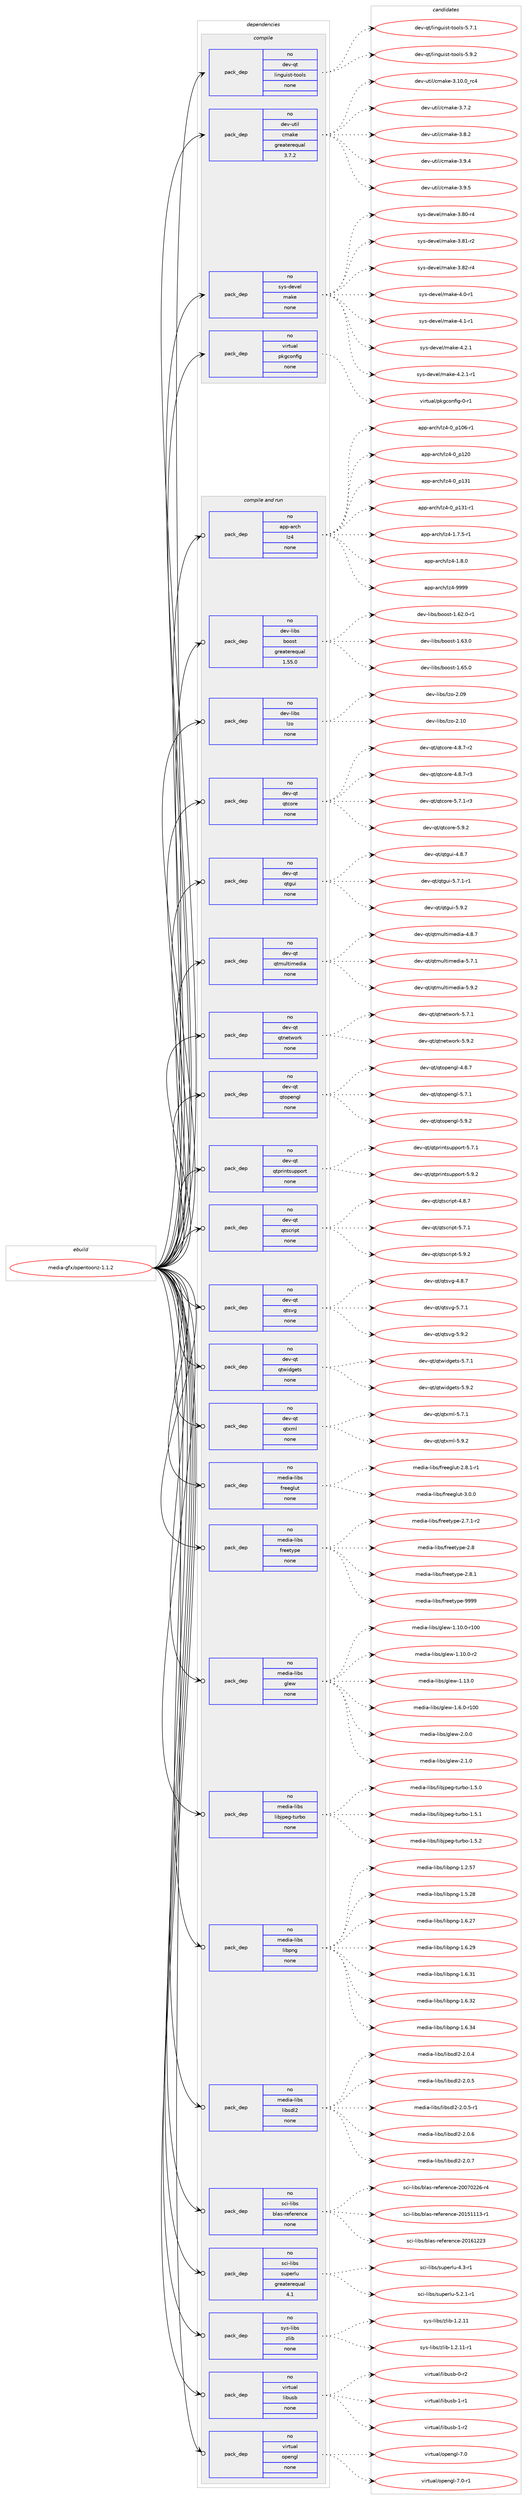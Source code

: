 digraph prolog {

# *************
# Graph options
# *************

newrank=true;
concentrate=true;
compound=true;
graph [rankdir=LR,fontname=Helvetica,fontsize=10,ranksep=1.5];#, ranksep=2.5, nodesep=0.2];
edge  [arrowhead=vee];
node  [fontname=Helvetica,fontsize=10];

# **********
# The ebuild
# **********

subgraph cluster_leftcol {
color=gray;
rank=same;
label=<<i>ebuild</i>>;
id [label="media-gfx/opentoonz-1.1.2", color=red, width=4, href="../media-gfx/opentoonz-1.1.2.svg"];
}

# ****************
# The dependencies
# ****************

subgraph cluster_midcol {
color=gray;
label=<<i>dependencies</i>>;
subgraph cluster_compile {
fillcolor="#eeeeee";
style=filled;
label=<<i>compile</i>>;
subgraph pack263258 {
dependency357050 [label=<<TABLE BORDER="0" CELLBORDER="1" CELLSPACING="0" CELLPADDING="4" WIDTH="220"><TR><TD ROWSPAN="6" CELLPADDING="30">pack_dep</TD></TR><TR><TD WIDTH="110">no</TD></TR><TR><TD>dev-qt</TD></TR><TR><TD>linguist-tools</TD></TR><TR><TD>none</TD></TR><TR><TD></TD></TR></TABLE>>, shape=none, color=blue];
}
id:e -> dependency357050:w [weight=20,style="solid",arrowhead="vee"];
subgraph pack263259 {
dependency357051 [label=<<TABLE BORDER="0" CELLBORDER="1" CELLSPACING="0" CELLPADDING="4" WIDTH="220"><TR><TD ROWSPAN="6" CELLPADDING="30">pack_dep</TD></TR><TR><TD WIDTH="110">no</TD></TR><TR><TD>dev-util</TD></TR><TR><TD>cmake</TD></TR><TR><TD>greaterequal</TD></TR><TR><TD>3.7.2</TD></TR></TABLE>>, shape=none, color=blue];
}
id:e -> dependency357051:w [weight=20,style="solid",arrowhead="vee"];
subgraph pack263260 {
dependency357052 [label=<<TABLE BORDER="0" CELLBORDER="1" CELLSPACING="0" CELLPADDING="4" WIDTH="220"><TR><TD ROWSPAN="6" CELLPADDING="30">pack_dep</TD></TR><TR><TD WIDTH="110">no</TD></TR><TR><TD>sys-devel</TD></TR><TR><TD>make</TD></TR><TR><TD>none</TD></TR><TR><TD></TD></TR></TABLE>>, shape=none, color=blue];
}
id:e -> dependency357052:w [weight=20,style="solid",arrowhead="vee"];
subgraph pack263261 {
dependency357053 [label=<<TABLE BORDER="0" CELLBORDER="1" CELLSPACING="0" CELLPADDING="4" WIDTH="220"><TR><TD ROWSPAN="6" CELLPADDING="30">pack_dep</TD></TR><TR><TD WIDTH="110">no</TD></TR><TR><TD>virtual</TD></TR><TR><TD>pkgconfig</TD></TR><TR><TD>none</TD></TR><TR><TD></TD></TR></TABLE>>, shape=none, color=blue];
}
id:e -> dependency357053:w [weight=20,style="solid",arrowhead="vee"];
}
subgraph cluster_compileandrun {
fillcolor="#eeeeee";
style=filled;
label=<<i>compile and run</i>>;
subgraph pack263262 {
dependency357054 [label=<<TABLE BORDER="0" CELLBORDER="1" CELLSPACING="0" CELLPADDING="4" WIDTH="220"><TR><TD ROWSPAN="6" CELLPADDING="30">pack_dep</TD></TR><TR><TD WIDTH="110">no</TD></TR><TR><TD>app-arch</TD></TR><TR><TD>lz4</TD></TR><TR><TD>none</TD></TR><TR><TD></TD></TR></TABLE>>, shape=none, color=blue];
}
id:e -> dependency357054:w [weight=20,style="solid",arrowhead="odotvee"];
subgraph pack263263 {
dependency357055 [label=<<TABLE BORDER="0" CELLBORDER="1" CELLSPACING="0" CELLPADDING="4" WIDTH="220"><TR><TD ROWSPAN="6" CELLPADDING="30">pack_dep</TD></TR><TR><TD WIDTH="110">no</TD></TR><TR><TD>dev-libs</TD></TR><TR><TD>boost</TD></TR><TR><TD>greaterequal</TD></TR><TR><TD>1.55.0</TD></TR></TABLE>>, shape=none, color=blue];
}
id:e -> dependency357055:w [weight=20,style="solid",arrowhead="odotvee"];
subgraph pack263264 {
dependency357056 [label=<<TABLE BORDER="0" CELLBORDER="1" CELLSPACING="0" CELLPADDING="4" WIDTH="220"><TR><TD ROWSPAN="6" CELLPADDING="30">pack_dep</TD></TR><TR><TD WIDTH="110">no</TD></TR><TR><TD>dev-libs</TD></TR><TR><TD>lzo</TD></TR><TR><TD>none</TD></TR><TR><TD></TD></TR></TABLE>>, shape=none, color=blue];
}
id:e -> dependency357056:w [weight=20,style="solid",arrowhead="odotvee"];
subgraph pack263265 {
dependency357057 [label=<<TABLE BORDER="0" CELLBORDER="1" CELLSPACING="0" CELLPADDING="4" WIDTH="220"><TR><TD ROWSPAN="6" CELLPADDING="30">pack_dep</TD></TR><TR><TD WIDTH="110">no</TD></TR><TR><TD>dev-qt</TD></TR><TR><TD>qtcore</TD></TR><TR><TD>none</TD></TR><TR><TD></TD></TR></TABLE>>, shape=none, color=blue];
}
id:e -> dependency357057:w [weight=20,style="solid",arrowhead="odotvee"];
subgraph pack263266 {
dependency357058 [label=<<TABLE BORDER="0" CELLBORDER="1" CELLSPACING="0" CELLPADDING="4" WIDTH="220"><TR><TD ROWSPAN="6" CELLPADDING="30">pack_dep</TD></TR><TR><TD WIDTH="110">no</TD></TR><TR><TD>dev-qt</TD></TR><TR><TD>qtgui</TD></TR><TR><TD>none</TD></TR><TR><TD></TD></TR></TABLE>>, shape=none, color=blue];
}
id:e -> dependency357058:w [weight=20,style="solid",arrowhead="odotvee"];
subgraph pack263267 {
dependency357059 [label=<<TABLE BORDER="0" CELLBORDER="1" CELLSPACING="0" CELLPADDING="4" WIDTH="220"><TR><TD ROWSPAN="6" CELLPADDING="30">pack_dep</TD></TR><TR><TD WIDTH="110">no</TD></TR><TR><TD>dev-qt</TD></TR><TR><TD>qtmultimedia</TD></TR><TR><TD>none</TD></TR><TR><TD></TD></TR></TABLE>>, shape=none, color=blue];
}
id:e -> dependency357059:w [weight=20,style="solid",arrowhead="odotvee"];
subgraph pack263268 {
dependency357060 [label=<<TABLE BORDER="0" CELLBORDER="1" CELLSPACING="0" CELLPADDING="4" WIDTH="220"><TR><TD ROWSPAN="6" CELLPADDING="30">pack_dep</TD></TR><TR><TD WIDTH="110">no</TD></TR><TR><TD>dev-qt</TD></TR><TR><TD>qtnetwork</TD></TR><TR><TD>none</TD></TR><TR><TD></TD></TR></TABLE>>, shape=none, color=blue];
}
id:e -> dependency357060:w [weight=20,style="solid",arrowhead="odotvee"];
subgraph pack263269 {
dependency357061 [label=<<TABLE BORDER="0" CELLBORDER="1" CELLSPACING="0" CELLPADDING="4" WIDTH="220"><TR><TD ROWSPAN="6" CELLPADDING="30">pack_dep</TD></TR><TR><TD WIDTH="110">no</TD></TR><TR><TD>dev-qt</TD></TR><TR><TD>qtopengl</TD></TR><TR><TD>none</TD></TR><TR><TD></TD></TR></TABLE>>, shape=none, color=blue];
}
id:e -> dependency357061:w [weight=20,style="solid",arrowhead="odotvee"];
subgraph pack263270 {
dependency357062 [label=<<TABLE BORDER="0" CELLBORDER="1" CELLSPACING="0" CELLPADDING="4" WIDTH="220"><TR><TD ROWSPAN="6" CELLPADDING="30">pack_dep</TD></TR><TR><TD WIDTH="110">no</TD></TR><TR><TD>dev-qt</TD></TR><TR><TD>qtprintsupport</TD></TR><TR><TD>none</TD></TR><TR><TD></TD></TR></TABLE>>, shape=none, color=blue];
}
id:e -> dependency357062:w [weight=20,style="solid",arrowhead="odotvee"];
subgraph pack263271 {
dependency357063 [label=<<TABLE BORDER="0" CELLBORDER="1" CELLSPACING="0" CELLPADDING="4" WIDTH="220"><TR><TD ROWSPAN="6" CELLPADDING="30">pack_dep</TD></TR><TR><TD WIDTH="110">no</TD></TR><TR><TD>dev-qt</TD></TR><TR><TD>qtscript</TD></TR><TR><TD>none</TD></TR><TR><TD></TD></TR></TABLE>>, shape=none, color=blue];
}
id:e -> dependency357063:w [weight=20,style="solid",arrowhead="odotvee"];
subgraph pack263272 {
dependency357064 [label=<<TABLE BORDER="0" CELLBORDER="1" CELLSPACING="0" CELLPADDING="4" WIDTH="220"><TR><TD ROWSPAN="6" CELLPADDING="30">pack_dep</TD></TR><TR><TD WIDTH="110">no</TD></TR><TR><TD>dev-qt</TD></TR><TR><TD>qtsvg</TD></TR><TR><TD>none</TD></TR><TR><TD></TD></TR></TABLE>>, shape=none, color=blue];
}
id:e -> dependency357064:w [weight=20,style="solid",arrowhead="odotvee"];
subgraph pack263273 {
dependency357065 [label=<<TABLE BORDER="0" CELLBORDER="1" CELLSPACING="0" CELLPADDING="4" WIDTH="220"><TR><TD ROWSPAN="6" CELLPADDING="30">pack_dep</TD></TR><TR><TD WIDTH="110">no</TD></TR><TR><TD>dev-qt</TD></TR><TR><TD>qtwidgets</TD></TR><TR><TD>none</TD></TR><TR><TD></TD></TR></TABLE>>, shape=none, color=blue];
}
id:e -> dependency357065:w [weight=20,style="solid",arrowhead="odotvee"];
subgraph pack263274 {
dependency357066 [label=<<TABLE BORDER="0" CELLBORDER="1" CELLSPACING="0" CELLPADDING="4" WIDTH="220"><TR><TD ROWSPAN="6" CELLPADDING="30">pack_dep</TD></TR><TR><TD WIDTH="110">no</TD></TR><TR><TD>dev-qt</TD></TR><TR><TD>qtxml</TD></TR><TR><TD>none</TD></TR><TR><TD></TD></TR></TABLE>>, shape=none, color=blue];
}
id:e -> dependency357066:w [weight=20,style="solid",arrowhead="odotvee"];
subgraph pack263275 {
dependency357067 [label=<<TABLE BORDER="0" CELLBORDER="1" CELLSPACING="0" CELLPADDING="4" WIDTH="220"><TR><TD ROWSPAN="6" CELLPADDING="30">pack_dep</TD></TR><TR><TD WIDTH="110">no</TD></TR><TR><TD>media-libs</TD></TR><TR><TD>freeglut</TD></TR><TR><TD>none</TD></TR><TR><TD></TD></TR></TABLE>>, shape=none, color=blue];
}
id:e -> dependency357067:w [weight=20,style="solid",arrowhead="odotvee"];
subgraph pack263276 {
dependency357068 [label=<<TABLE BORDER="0" CELLBORDER="1" CELLSPACING="0" CELLPADDING="4" WIDTH="220"><TR><TD ROWSPAN="6" CELLPADDING="30">pack_dep</TD></TR><TR><TD WIDTH="110">no</TD></TR><TR><TD>media-libs</TD></TR><TR><TD>freetype</TD></TR><TR><TD>none</TD></TR><TR><TD></TD></TR></TABLE>>, shape=none, color=blue];
}
id:e -> dependency357068:w [weight=20,style="solid",arrowhead="odotvee"];
subgraph pack263277 {
dependency357069 [label=<<TABLE BORDER="0" CELLBORDER="1" CELLSPACING="0" CELLPADDING="4" WIDTH="220"><TR><TD ROWSPAN="6" CELLPADDING="30">pack_dep</TD></TR><TR><TD WIDTH="110">no</TD></TR><TR><TD>media-libs</TD></TR><TR><TD>glew</TD></TR><TR><TD>none</TD></TR><TR><TD></TD></TR></TABLE>>, shape=none, color=blue];
}
id:e -> dependency357069:w [weight=20,style="solid",arrowhead="odotvee"];
subgraph pack263278 {
dependency357070 [label=<<TABLE BORDER="0" CELLBORDER="1" CELLSPACING="0" CELLPADDING="4" WIDTH="220"><TR><TD ROWSPAN="6" CELLPADDING="30">pack_dep</TD></TR><TR><TD WIDTH="110">no</TD></TR><TR><TD>media-libs</TD></TR><TR><TD>libjpeg-turbo</TD></TR><TR><TD>none</TD></TR><TR><TD></TD></TR></TABLE>>, shape=none, color=blue];
}
id:e -> dependency357070:w [weight=20,style="solid",arrowhead="odotvee"];
subgraph pack263279 {
dependency357071 [label=<<TABLE BORDER="0" CELLBORDER="1" CELLSPACING="0" CELLPADDING="4" WIDTH="220"><TR><TD ROWSPAN="6" CELLPADDING="30">pack_dep</TD></TR><TR><TD WIDTH="110">no</TD></TR><TR><TD>media-libs</TD></TR><TR><TD>libpng</TD></TR><TR><TD>none</TD></TR><TR><TD></TD></TR></TABLE>>, shape=none, color=blue];
}
id:e -> dependency357071:w [weight=20,style="solid",arrowhead="odotvee"];
subgraph pack263280 {
dependency357072 [label=<<TABLE BORDER="0" CELLBORDER="1" CELLSPACING="0" CELLPADDING="4" WIDTH="220"><TR><TD ROWSPAN="6" CELLPADDING="30">pack_dep</TD></TR><TR><TD WIDTH="110">no</TD></TR><TR><TD>media-libs</TD></TR><TR><TD>libsdl2</TD></TR><TR><TD>none</TD></TR><TR><TD></TD></TR></TABLE>>, shape=none, color=blue];
}
id:e -> dependency357072:w [weight=20,style="solid",arrowhead="odotvee"];
subgraph pack263281 {
dependency357073 [label=<<TABLE BORDER="0" CELLBORDER="1" CELLSPACING="0" CELLPADDING="4" WIDTH="220"><TR><TD ROWSPAN="6" CELLPADDING="30">pack_dep</TD></TR><TR><TD WIDTH="110">no</TD></TR><TR><TD>sci-libs</TD></TR><TR><TD>blas-reference</TD></TR><TR><TD>none</TD></TR><TR><TD></TD></TR></TABLE>>, shape=none, color=blue];
}
id:e -> dependency357073:w [weight=20,style="solid",arrowhead="odotvee"];
subgraph pack263282 {
dependency357074 [label=<<TABLE BORDER="0" CELLBORDER="1" CELLSPACING="0" CELLPADDING="4" WIDTH="220"><TR><TD ROWSPAN="6" CELLPADDING="30">pack_dep</TD></TR><TR><TD WIDTH="110">no</TD></TR><TR><TD>sci-libs</TD></TR><TR><TD>superlu</TD></TR><TR><TD>greaterequal</TD></TR><TR><TD>4.1</TD></TR></TABLE>>, shape=none, color=blue];
}
id:e -> dependency357074:w [weight=20,style="solid",arrowhead="odotvee"];
subgraph pack263283 {
dependency357075 [label=<<TABLE BORDER="0" CELLBORDER="1" CELLSPACING="0" CELLPADDING="4" WIDTH="220"><TR><TD ROWSPAN="6" CELLPADDING="30">pack_dep</TD></TR><TR><TD WIDTH="110">no</TD></TR><TR><TD>sys-libs</TD></TR><TR><TD>zlib</TD></TR><TR><TD>none</TD></TR><TR><TD></TD></TR></TABLE>>, shape=none, color=blue];
}
id:e -> dependency357075:w [weight=20,style="solid",arrowhead="odotvee"];
subgraph pack263284 {
dependency357076 [label=<<TABLE BORDER="0" CELLBORDER="1" CELLSPACING="0" CELLPADDING="4" WIDTH="220"><TR><TD ROWSPAN="6" CELLPADDING="30">pack_dep</TD></TR><TR><TD WIDTH="110">no</TD></TR><TR><TD>virtual</TD></TR><TR><TD>libusb</TD></TR><TR><TD>none</TD></TR><TR><TD></TD></TR></TABLE>>, shape=none, color=blue];
}
id:e -> dependency357076:w [weight=20,style="solid",arrowhead="odotvee"];
subgraph pack263285 {
dependency357077 [label=<<TABLE BORDER="0" CELLBORDER="1" CELLSPACING="0" CELLPADDING="4" WIDTH="220"><TR><TD ROWSPAN="6" CELLPADDING="30">pack_dep</TD></TR><TR><TD WIDTH="110">no</TD></TR><TR><TD>virtual</TD></TR><TR><TD>opengl</TD></TR><TR><TD>none</TD></TR><TR><TD></TD></TR></TABLE>>, shape=none, color=blue];
}
id:e -> dependency357077:w [weight=20,style="solid",arrowhead="odotvee"];
}
subgraph cluster_run {
fillcolor="#eeeeee";
style=filled;
label=<<i>run</i>>;
}
}

# **************
# The candidates
# **************

subgraph cluster_choices {
rank=same;
color=gray;
label=<<i>candidates</i>>;

subgraph choice263258 {
color=black;
nodesep=1;
choice100101118451131164710810511010311710511511645116111111108115455346554649 [label="dev-qt/linguist-tools-5.7.1", color=red, width=4,href="../dev-qt/linguist-tools-5.7.1.svg"];
choice100101118451131164710810511010311710511511645116111111108115455346574650 [label="dev-qt/linguist-tools-5.9.2", color=red, width=4,href="../dev-qt/linguist-tools-5.9.2.svg"];
dependency357050:e -> choice100101118451131164710810511010311710511511645116111111108115455346554649:w [style=dotted,weight="100"];
dependency357050:e -> choice100101118451131164710810511010311710511511645116111111108115455346574650:w [style=dotted,weight="100"];
}
subgraph choice263259 {
color=black;
nodesep=1;
choice1001011184511711610510847991099710710145514649484648951149952 [label="dev-util/cmake-3.10.0_rc4", color=red, width=4,href="../dev-util/cmake-3.10.0_rc4.svg"];
choice10010111845117116105108479910997107101455146554650 [label="dev-util/cmake-3.7.2", color=red, width=4,href="../dev-util/cmake-3.7.2.svg"];
choice10010111845117116105108479910997107101455146564650 [label="dev-util/cmake-3.8.2", color=red, width=4,href="../dev-util/cmake-3.8.2.svg"];
choice10010111845117116105108479910997107101455146574652 [label="dev-util/cmake-3.9.4", color=red, width=4,href="../dev-util/cmake-3.9.4.svg"];
choice10010111845117116105108479910997107101455146574653 [label="dev-util/cmake-3.9.5", color=red, width=4,href="../dev-util/cmake-3.9.5.svg"];
dependency357051:e -> choice1001011184511711610510847991099710710145514649484648951149952:w [style=dotted,weight="100"];
dependency357051:e -> choice10010111845117116105108479910997107101455146554650:w [style=dotted,weight="100"];
dependency357051:e -> choice10010111845117116105108479910997107101455146564650:w [style=dotted,weight="100"];
dependency357051:e -> choice10010111845117116105108479910997107101455146574652:w [style=dotted,weight="100"];
dependency357051:e -> choice10010111845117116105108479910997107101455146574653:w [style=dotted,weight="100"];
}
subgraph choice263260 {
color=black;
nodesep=1;
choice11512111545100101118101108471099710710145514656484511452 [label="sys-devel/make-3.80-r4", color=red, width=4,href="../sys-devel/make-3.80-r4.svg"];
choice11512111545100101118101108471099710710145514656494511450 [label="sys-devel/make-3.81-r2", color=red, width=4,href="../sys-devel/make-3.81-r2.svg"];
choice11512111545100101118101108471099710710145514656504511452 [label="sys-devel/make-3.82-r4", color=red, width=4,href="../sys-devel/make-3.82-r4.svg"];
choice115121115451001011181011084710997107101455246484511449 [label="sys-devel/make-4.0-r1", color=red, width=4,href="../sys-devel/make-4.0-r1.svg"];
choice115121115451001011181011084710997107101455246494511449 [label="sys-devel/make-4.1-r1", color=red, width=4,href="../sys-devel/make-4.1-r1.svg"];
choice115121115451001011181011084710997107101455246504649 [label="sys-devel/make-4.2.1", color=red, width=4,href="../sys-devel/make-4.2.1.svg"];
choice1151211154510010111810110847109971071014552465046494511449 [label="sys-devel/make-4.2.1-r1", color=red, width=4,href="../sys-devel/make-4.2.1-r1.svg"];
dependency357052:e -> choice11512111545100101118101108471099710710145514656484511452:w [style=dotted,weight="100"];
dependency357052:e -> choice11512111545100101118101108471099710710145514656494511450:w [style=dotted,weight="100"];
dependency357052:e -> choice11512111545100101118101108471099710710145514656504511452:w [style=dotted,weight="100"];
dependency357052:e -> choice115121115451001011181011084710997107101455246484511449:w [style=dotted,weight="100"];
dependency357052:e -> choice115121115451001011181011084710997107101455246494511449:w [style=dotted,weight="100"];
dependency357052:e -> choice115121115451001011181011084710997107101455246504649:w [style=dotted,weight="100"];
dependency357052:e -> choice1151211154510010111810110847109971071014552465046494511449:w [style=dotted,weight="100"];
}
subgraph choice263261 {
color=black;
nodesep=1;
choice11810511411611797108471121071039911111010210510345484511449 [label="virtual/pkgconfig-0-r1", color=red, width=4,href="../virtual/pkgconfig-0-r1.svg"];
dependency357053:e -> choice11810511411611797108471121071039911111010210510345484511449:w [style=dotted,weight="100"];
}
subgraph choice263262 {
color=black;
nodesep=1;
choice9711211245971149910447108122524548951124948544511449 [label="app-arch/lz4-0_p106-r1", color=red, width=4,href="../app-arch/lz4-0_p106-r1.svg"];
choice971121124597114991044710812252454895112495048 [label="app-arch/lz4-0_p120", color=red, width=4,href="../app-arch/lz4-0_p120.svg"];
choice971121124597114991044710812252454895112495149 [label="app-arch/lz4-0_p131", color=red, width=4,href="../app-arch/lz4-0_p131.svg"];
choice9711211245971149910447108122524548951124951494511449 [label="app-arch/lz4-0_p131-r1", color=red, width=4,href="../app-arch/lz4-0_p131-r1.svg"];
choice9711211245971149910447108122524549465546534511449 [label="app-arch/lz4-1.7.5-r1", color=red, width=4,href="../app-arch/lz4-1.7.5-r1.svg"];
choice971121124597114991044710812252454946564648 [label="app-arch/lz4-1.8.0", color=red, width=4,href="../app-arch/lz4-1.8.0.svg"];
choice9711211245971149910447108122524557575757 [label="app-arch/lz4-9999", color=red, width=4,href="../app-arch/lz4-9999.svg"];
dependency357054:e -> choice9711211245971149910447108122524548951124948544511449:w [style=dotted,weight="100"];
dependency357054:e -> choice971121124597114991044710812252454895112495048:w [style=dotted,weight="100"];
dependency357054:e -> choice971121124597114991044710812252454895112495149:w [style=dotted,weight="100"];
dependency357054:e -> choice9711211245971149910447108122524548951124951494511449:w [style=dotted,weight="100"];
dependency357054:e -> choice9711211245971149910447108122524549465546534511449:w [style=dotted,weight="100"];
dependency357054:e -> choice971121124597114991044710812252454946564648:w [style=dotted,weight="100"];
dependency357054:e -> choice9711211245971149910447108122524557575757:w [style=dotted,weight="100"];
}
subgraph choice263263 {
color=black;
nodesep=1;
choice10010111845108105981154798111111115116454946545046484511449 [label="dev-libs/boost-1.62.0-r1", color=red, width=4,href="../dev-libs/boost-1.62.0-r1.svg"];
choice1001011184510810598115479811111111511645494654514648 [label="dev-libs/boost-1.63.0", color=red, width=4,href="../dev-libs/boost-1.63.0.svg"];
choice1001011184510810598115479811111111511645494654534648 [label="dev-libs/boost-1.65.0", color=red, width=4,href="../dev-libs/boost-1.65.0.svg"];
dependency357055:e -> choice10010111845108105981154798111111115116454946545046484511449:w [style=dotted,weight="100"];
dependency357055:e -> choice1001011184510810598115479811111111511645494654514648:w [style=dotted,weight="100"];
dependency357055:e -> choice1001011184510810598115479811111111511645494654534648:w [style=dotted,weight="100"];
}
subgraph choice263264 {
color=black;
nodesep=1;
choice1001011184510810598115471081221114550464857 [label="dev-libs/lzo-2.09", color=red, width=4,href="../dev-libs/lzo-2.09.svg"];
choice1001011184510810598115471081221114550464948 [label="dev-libs/lzo-2.10", color=red, width=4,href="../dev-libs/lzo-2.10.svg"];
dependency357056:e -> choice1001011184510810598115471081221114550464857:w [style=dotted,weight="100"];
dependency357056:e -> choice1001011184510810598115471081221114550464948:w [style=dotted,weight="100"];
}
subgraph choice263265 {
color=black;
nodesep=1;
choice1001011184511311647113116991111141014552465646554511450 [label="dev-qt/qtcore-4.8.7-r2", color=red, width=4,href="../dev-qt/qtcore-4.8.7-r2.svg"];
choice1001011184511311647113116991111141014552465646554511451 [label="dev-qt/qtcore-4.8.7-r3", color=red, width=4,href="../dev-qt/qtcore-4.8.7-r3.svg"];
choice1001011184511311647113116991111141014553465546494511451 [label="dev-qt/qtcore-5.7.1-r3", color=red, width=4,href="../dev-qt/qtcore-5.7.1-r3.svg"];
choice100101118451131164711311699111114101455346574650 [label="dev-qt/qtcore-5.9.2", color=red, width=4,href="../dev-qt/qtcore-5.9.2.svg"];
dependency357057:e -> choice1001011184511311647113116991111141014552465646554511450:w [style=dotted,weight="100"];
dependency357057:e -> choice1001011184511311647113116991111141014552465646554511451:w [style=dotted,weight="100"];
dependency357057:e -> choice1001011184511311647113116991111141014553465546494511451:w [style=dotted,weight="100"];
dependency357057:e -> choice100101118451131164711311699111114101455346574650:w [style=dotted,weight="100"];
}
subgraph choice263266 {
color=black;
nodesep=1;
choice1001011184511311647113116103117105455246564655 [label="dev-qt/qtgui-4.8.7", color=red, width=4,href="../dev-qt/qtgui-4.8.7.svg"];
choice10010111845113116471131161031171054553465546494511449 [label="dev-qt/qtgui-5.7.1-r1", color=red, width=4,href="../dev-qt/qtgui-5.7.1-r1.svg"];
choice1001011184511311647113116103117105455346574650 [label="dev-qt/qtgui-5.9.2", color=red, width=4,href="../dev-qt/qtgui-5.9.2.svg"];
dependency357058:e -> choice1001011184511311647113116103117105455246564655:w [style=dotted,weight="100"];
dependency357058:e -> choice10010111845113116471131161031171054553465546494511449:w [style=dotted,weight="100"];
dependency357058:e -> choice1001011184511311647113116103117105455346574650:w [style=dotted,weight="100"];
}
subgraph choice263267 {
color=black;
nodesep=1;
choice100101118451131164711311610911710811610510910110010597455246564655 [label="dev-qt/qtmultimedia-4.8.7", color=red, width=4,href="../dev-qt/qtmultimedia-4.8.7.svg"];
choice100101118451131164711311610911710811610510910110010597455346554649 [label="dev-qt/qtmultimedia-5.7.1", color=red, width=4,href="../dev-qt/qtmultimedia-5.7.1.svg"];
choice100101118451131164711311610911710811610510910110010597455346574650 [label="dev-qt/qtmultimedia-5.9.2", color=red, width=4,href="../dev-qt/qtmultimedia-5.9.2.svg"];
dependency357059:e -> choice100101118451131164711311610911710811610510910110010597455246564655:w [style=dotted,weight="100"];
dependency357059:e -> choice100101118451131164711311610911710811610510910110010597455346554649:w [style=dotted,weight="100"];
dependency357059:e -> choice100101118451131164711311610911710811610510910110010597455346574650:w [style=dotted,weight="100"];
}
subgraph choice263268 {
color=black;
nodesep=1;
choice1001011184511311647113116110101116119111114107455346554649 [label="dev-qt/qtnetwork-5.7.1", color=red, width=4,href="../dev-qt/qtnetwork-5.7.1.svg"];
choice1001011184511311647113116110101116119111114107455346574650 [label="dev-qt/qtnetwork-5.9.2", color=red, width=4,href="../dev-qt/qtnetwork-5.9.2.svg"];
dependency357060:e -> choice1001011184511311647113116110101116119111114107455346554649:w [style=dotted,weight="100"];
dependency357060:e -> choice1001011184511311647113116110101116119111114107455346574650:w [style=dotted,weight="100"];
}
subgraph choice263269 {
color=black;
nodesep=1;
choice1001011184511311647113116111112101110103108455246564655 [label="dev-qt/qtopengl-4.8.7", color=red, width=4,href="../dev-qt/qtopengl-4.8.7.svg"];
choice1001011184511311647113116111112101110103108455346554649 [label="dev-qt/qtopengl-5.7.1", color=red, width=4,href="../dev-qt/qtopengl-5.7.1.svg"];
choice1001011184511311647113116111112101110103108455346574650 [label="dev-qt/qtopengl-5.9.2", color=red, width=4,href="../dev-qt/qtopengl-5.9.2.svg"];
dependency357061:e -> choice1001011184511311647113116111112101110103108455246564655:w [style=dotted,weight="100"];
dependency357061:e -> choice1001011184511311647113116111112101110103108455346554649:w [style=dotted,weight="100"];
dependency357061:e -> choice1001011184511311647113116111112101110103108455346574650:w [style=dotted,weight="100"];
}
subgraph choice263270 {
color=black;
nodesep=1;
choice1001011184511311647113116112114105110116115117112112111114116455346554649 [label="dev-qt/qtprintsupport-5.7.1", color=red, width=4,href="../dev-qt/qtprintsupport-5.7.1.svg"];
choice1001011184511311647113116112114105110116115117112112111114116455346574650 [label="dev-qt/qtprintsupport-5.9.2", color=red, width=4,href="../dev-qt/qtprintsupport-5.9.2.svg"];
dependency357062:e -> choice1001011184511311647113116112114105110116115117112112111114116455346554649:w [style=dotted,weight="100"];
dependency357062:e -> choice1001011184511311647113116112114105110116115117112112111114116455346574650:w [style=dotted,weight="100"];
}
subgraph choice263271 {
color=black;
nodesep=1;
choice100101118451131164711311611599114105112116455246564655 [label="dev-qt/qtscript-4.8.7", color=red, width=4,href="../dev-qt/qtscript-4.8.7.svg"];
choice100101118451131164711311611599114105112116455346554649 [label="dev-qt/qtscript-5.7.1", color=red, width=4,href="../dev-qt/qtscript-5.7.1.svg"];
choice100101118451131164711311611599114105112116455346574650 [label="dev-qt/qtscript-5.9.2", color=red, width=4,href="../dev-qt/qtscript-5.9.2.svg"];
dependency357063:e -> choice100101118451131164711311611599114105112116455246564655:w [style=dotted,weight="100"];
dependency357063:e -> choice100101118451131164711311611599114105112116455346554649:w [style=dotted,weight="100"];
dependency357063:e -> choice100101118451131164711311611599114105112116455346574650:w [style=dotted,weight="100"];
}
subgraph choice263272 {
color=black;
nodesep=1;
choice1001011184511311647113116115118103455246564655 [label="dev-qt/qtsvg-4.8.7", color=red, width=4,href="../dev-qt/qtsvg-4.8.7.svg"];
choice1001011184511311647113116115118103455346554649 [label="dev-qt/qtsvg-5.7.1", color=red, width=4,href="../dev-qt/qtsvg-5.7.1.svg"];
choice1001011184511311647113116115118103455346574650 [label="dev-qt/qtsvg-5.9.2", color=red, width=4,href="../dev-qt/qtsvg-5.9.2.svg"];
dependency357064:e -> choice1001011184511311647113116115118103455246564655:w [style=dotted,weight="100"];
dependency357064:e -> choice1001011184511311647113116115118103455346554649:w [style=dotted,weight="100"];
dependency357064:e -> choice1001011184511311647113116115118103455346574650:w [style=dotted,weight="100"];
}
subgraph choice263273 {
color=black;
nodesep=1;
choice1001011184511311647113116119105100103101116115455346554649 [label="dev-qt/qtwidgets-5.7.1", color=red, width=4,href="../dev-qt/qtwidgets-5.7.1.svg"];
choice1001011184511311647113116119105100103101116115455346574650 [label="dev-qt/qtwidgets-5.9.2", color=red, width=4,href="../dev-qt/qtwidgets-5.9.2.svg"];
dependency357065:e -> choice1001011184511311647113116119105100103101116115455346554649:w [style=dotted,weight="100"];
dependency357065:e -> choice1001011184511311647113116119105100103101116115455346574650:w [style=dotted,weight="100"];
}
subgraph choice263274 {
color=black;
nodesep=1;
choice1001011184511311647113116120109108455346554649 [label="dev-qt/qtxml-5.7.1", color=red, width=4,href="../dev-qt/qtxml-5.7.1.svg"];
choice1001011184511311647113116120109108455346574650 [label="dev-qt/qtxml-5.9.2", color=red, width=4,href="../dev-qt/qtxml-5.9.2.svg"];
dependency357066:e -> choice1001011184511311647113116120109108455346554649:w [style=dotted,weight="100"];
dependency357066:e -> choice1001011184511311647113116120109108455346574650:w [style=dotted,weight="100"];
}
subgraph choice263275 {
color=black;
nodesep=1;
choice109101100105974510810598115471021141011011031081171164550465646494511449 [label="media-libs/freeglut-2.8.1-r1", color=red, width=4,href="../media-libs/freeglut-2.8.1-r1.svg"];
choice10910110010597451081059811547102114101101103108117116455146484648 [label="media-libs/freeglut-3.0.0", color=red, width=4,href="../media-libs/freeglut-3.0.0.svg"];
dependency357067:e -> choice109101100105974510810598115471021141011011031081171164550465646494511449:w [style=dotted,weight="100"];
dependency357067:e -> choice10910110010597451081059811547102114101101103108117116455146484648:w [style=dotted,weight="100"];
}
subgraph choice263276 {
color=black;
nodesep=1;
choice109101100105974510810598115471021141011011161211121014550465546494511450 [label="media-libs/freetype-2.7.1-r2", color=red, width=4,href="../media-libs/freetype-2.7.1-r2.svg"];
choice1091011001059745108105981154710211410110111612111210145504656 [label="media-libs/freetype-2.8", color=red, width=4,href="../media-libs/freetype-2.8.svg"];
choice10910110010597451081059811547102114101101116121112101455046564649 [label="media-libs/freetype-2.8.1", color=red, width=4,href="../media-libs/freetype-2.8.1.svg"];
choice109101100105974510810598115471021141011011161211121014557575757 [label="media-libs/freetype-9999", color=red, width=4,href="../media-libs/freetype-9999.svg"];
dependency357068:e -> choice109101100105974510810598115471021141011011161211121014550465546494511450:w [style=dotted,weight="100"];
dependency357068:e -> choice1091011001059745108105981154710211410110111612111210145504656:w [style=dotted,weight="100"];
dependency357068:e -> choice10910110010597451081059811547102114101101116121112101455046564649:w [style=dotted,weight="100"];
dependency357068:e -> choice109101100105974510810598115471021141011011161211121014557575757:w [style=dotted,weight="100"];
}
subgraph choice263277 {
color=black;
nodesep=1;
choice109101100105974510810598115471031081011194549464948464845114494848 [label="media-libs/glew-1.10.0-r100", color=red, width=4,href="../media-libs/glew-1.10.0-r100.svg"];
choice10910110010597451081059811547103108101119454946494846484511450 [label="media-libs/glew-1.10.0-r2", color=red, width=4,href="../media-libs/glew-1.10.0-r2.svg"];
choice1091011001059745108105981154710310810111945494649514648 [label="media-libs/glew-1.13.0", color=red, width=4,href="../media-libs/glew-1.13.0.svg"];
choice1091011001059745108105981154710310810111945494654464845114494848 [label="media-libs/glew-1.6.0-r100", color=red, width=4,href="../media-libs/glew-1.6.0-r100.svg"];
choice10910110010597451081059811547103108101119455046484648 [label="media-libs/glew-2.0.0", color=red, width=4,href="../media-libs/glew-2.0.0.svg"];
choice10910110010597451081059811547103108101119455046494648 [label="media-libs/glew-2.1.0", color=red, width=4,href="../media-libs/glew-2.1.0.svg"];
dependency357069:e -> choice109101100105974510810598115471031081011194549464948464845114494848:w [style=dotted,weight="100"];
dependency357069:e -> choice10910110010597451081059811547103108101119454946494846484511450:w [style=dotted,weight="100"];
dependency357069:e -> choice1091011001059745108105981154710310810111945494649514648:w [style=dotted,weight="100"];
dependency357069:e -> choice1091011001059745108105981154710310810111945494654464845114494848:w [style=dotted,weight="100"];
dependency357069:e -> choice10910110010597451081059811547103108101119455046484648:w [style=dotted,weight="100"];
dependency357069:e -> choice10910110010597451081059811547103108101119455046494648:w [style=dotted,weight="100"];
}
subgraph choice263278 {
color=black;
nodesep=1;
choice10910110010597451081059811547108105981061121011034511611711498111454946534648 [label="media-libs/libjpeg-turbo-1.5.0", color=red, width=4,href="../media-libs/libjpeg-turbo-1.5.0.svg"];
choice10910110010597451081059811547108105981061121011034511611711498111454946534649 [label="media-libs/libjpeg-turbo-1.5.1", color=red, width=4,href="../media-libs/libjpeg-turbo-1.5.1.svg"];
choice10910110010597451081059811547108105981061121011034511611711498111454946534650 [label="media-libs/libjpeg-turbo-1.5.2", color=red, width=4,href="../media-libs/libjpeg-turbo-1.5.2.svg"];
dependency357070:e -> choice10910110010597451081059811547108105981061121011034511611711498111454946534648:w [style=dotted,weight="100"];
dependency357070:e -> choice10910110010597451081059811547108105981061121011034511611711498111454946534649:w [style=dotted,weight="100"];
dependency357070:e -> choice10910110010597451081059811547108105981061121011034511611711498111454946534650:w [style=dotted,weight="100"];
}
subgraph choice263279 {
color=black;
nodesep=1;
choice109101100105974510810598115471081059811211010345494650465355 [label="media-libs/libpng-1.2.57", color=red, width=4,href="../media-libs/libpng-1.2.57.svg"];
choice109101100105974510810598115471081059811211010345494653465056 [label="media-libs/libpng-1.5.28", color=red, width=4,href="../media-libs/libpng-1.5.28.svg"];
choice109101100105974510810598115471081059811211010345494654465055 [label="media-libs/libpng-1.6.27", color=red, width=4,href="../media-libs/libpng-1.6.27.svg"];
choice109101100105974510810598115471081059811211010345494654465057 [label="media-libs/libpng-1.6.29", color=red, width=4,href="../media-libs/libpng-1.6.29.svg"];
choice109101100105974510810598115471081059811211010345494654465149 [label="media-libs/libpng-1.6.31", color=red, width=4,href="../media-libs/libpng-1.6.31.svg"];
choice109101100105974510810598115471081059811211010345494654465150 [label="media-libs/libpng-1.6.32", color=red, width=4,href="../media-libs/libpng-1.6.32.svg"];
choice109101100105974510810598115471081059811211010345494654465152 [label="media-libs/libpng-1.6.34", color=red, width=4,href="../media-libs/libpng-1.6.34.svg"];
dependency357071:e -> choice109101100105974510810598115471081059811211010345494650465355:w [style=dotted,weight="100"];
dependency357071:e -> choice109101100105974510810598115471081059811211010345494653465056:w [style=dotted,weight="100"];
dependency357071:e -> choice109101100105974510810598115471081059811211010345494654465055:w [style=dotted,weight="100"];
dependency357071:e -> choice109101100105974510810598115471081059811211010345494654465057:w [style=dotted,weight="100"];
dependency357071:e -> choice109101100105974510810598115471081059811211010345494654465149:w [style=dotted,weight="100"];
dependency357071:e -> choice109101100105974510810598115471081059811211010345494654465150:w [style=dotted,weight="100"];
dependency357071:e -> choice109101100105974510810598115471081059811211010345494654465152:w [style=dotted,weight="100"];
}
subgraph choice263280 {
color=black;
nodesep=1;
choice109101100105974510810598115471081059811510010850455046484652 [label="media-libs/libsdl2-2.0.4", color=red, width=4,href="../media-libs/libsdl2-2.0.4.svg"];
choice109101100105974510810598115471081059811510010850455046484653 [label="media-libs/libsdl2-2.0.5", color=red, width=4,href="../media-libs/libsdl2-2.0.5.svg"];
choice1091011001059745108105981154710810598115100108504550464846534511449 [label="media-libs/libsdl2-2.0.5-r1", color=red, width=4,href="../media-libs/libsdl2-2.0.5-r1.svg"];
choice109101100105974510810598115471081059811510010850455046484654 [label="media-libs/libsdl2-2.0.6", color=red, width=4,href="../media-libs/libsdl2-2.0.6.svg"];
choice109101100105974510810598115471081059811510010850455046484655 [label="media-libs/libsdl2-2.0.7", color=red, width=4,href="../media-libs/libsdl2-2.0.7.svg"];
dependency357072:e -> choice109101100105974510810598115471081059811510010850455046484652:w [style=dotted,weight="100"];
dependency357072:e -> choice109101100105974510810598115471081059811510010850455046484653:w [style=dotted,weight="100"];
dependency357072:e -> choice1091011001059745108105981154710810598115100108504550464846534511449:w [style=dotted,weight="100"];
dependency357072:e -> choice109101100105974510810598115471081059811510010850455046484654:w [style=dotted,weight="100"];
dependency357072:e -> choice109101100105974510810598115471081059811510010850455046484655:w [style=dotted,weight="100"];
}
subgraph choice263281 {
color=black;
nodesep=1;
choice11599105451081059811547981089711545114101102101114101110991014550484855485050544511452 [label="sci-libs/blas-reference-20070226-r4", color=red, width=4,href="../sci-libs/blas-reference-20070226-r4.svg"];
choice11599105451081059811547981089711545114101102101114101110991014550484953494949514511449 [label="sci-libs/blas-reference-20151113-r1", color=red, width=4,href="../sci-libs/blas-reference-20151113-r1.svg"];
choice1159910545108105981154798108971154511410110210111410111099101455048495449505051 [label="sci-libs/blas-reference-20161223", color=red, width=4,href="../sci-libs/blas-reference-20161223.svg"];
dependency357073:e -> choice11599105451081059811547981089711545114101102101114101110991014550484855485050544511452:w [style=dotted,weight="100"];
dependency357073:e -> choice11599105451081059811547981089711545114101102101114101110991014550484953494949514511449:w [style=dotted,weight="100"];
dependency357073:e -> choice1159910545108105981154798108971154511410110210111410111099101455048495449505051:w [style=dotted,weight="100"];
}
subgraph choice263282 {
color=black;
nodesep=1;
choice11599105451081059811547115117112101114108117455246514511449 [label="sci-libs/superlu-4.3-r1", color=red, width=4,href="../sci-libs/superlu-4.3-r1.svg"];
choice115991054510810598115471151171121011141081174553465046494511449 [label="sci-libs/superlu-5.2.1-r1", color=red, width=4,href="../sci-libs/superlu-5.2.1-r1.svg"];
dependency357074:e -> choice11599105451081059811547115117112101114108117455246514511449:w [style=dotted,weight="100"];
dependency357074:e -> choice115991054510810598115471151171121011141081174553465046494511449:w [style=dotted,weight="100"];
}
subgraph choice263283 {
color=black;
nodesep=1;
choice1151211154510810598115471221081059845494650464949 [label="sys-libs/zlib-1.2.11", color=red, width=4,href="../sys-libs/zlib-1.2.11.svg"];
choice11512111545108105981154712210810598454946504649494511449 [label="sys-libs/zlib-1.2.11-r1", color=red, width=4,href="../sys-libs/zlib-1.2.11-r1.svg"];
dependency357075:e -> choice1151211154510810598115471221081059845494650464949:w [style=dotted,weight="100"];
dependency357075:e -> choice11512111545108105981154712210810598454946504649494511449:w [style=dotted,weight="100"];
}
subgraph choice263284 {
color=black;
nodesep=1;
choice1181051141161179710847108105981171159845484511450 [label="virtual/libusb-0-r2", color=red, width=4,href="../virtual/libusb-0-r2.svg"];
choice1181051141161179710847108105981171159845494511449 [label="virtual/libusb-1-r1", color=red, width=4,href="../virtual/libusb-1-r1.svg"];
choice1181051141161179710847108105981171159845494511450 [label="virtual/libusb-1-r2", color=red, width=4,href="../virtual/libusb-1-r2.svg"];
dependency357076:e -> choice1181051141161179710847108105981171159845484511450:w [style=dotted,weight="100"];
dependency357076:e -> choice1181051141161179710847108105981171159845494511449:w [style=dotted,weight="100"];
dependency357076:e -> choice1181051141161179710847108105981171159845494511450:w [style=dotted,weight="100"];
}
subgraph choice263285 {
color=black;
nodesep=1;
choice118105114116117971084711111210111010310845554648 [label="virtual/opengl-7.0", color=red, width=4,href="../virtual/opengl-7.0.svg"];
choice1181051141161179710847111112101110103108455546484511449 [label="virtual/opengl-7.0-r1", color=red, width=4,href="../virtual/opengl-7.0-r1.svg"];
dependency357077:e -> choice118105114116117971084711111210111010310845554648:w [style=dotted,weight="100"];
dependency357077:e -> choice1181051141161179710847111112101110103108455546484511449:w [style=dotted,weight="100"];
}
}

}
